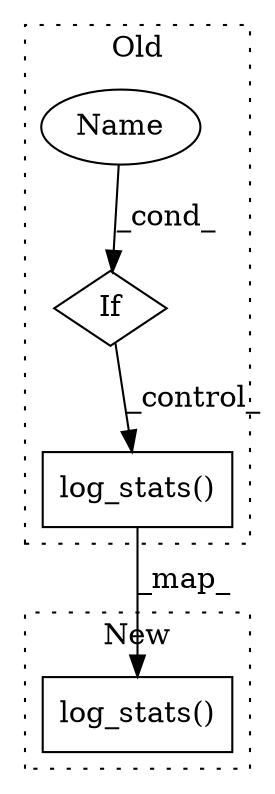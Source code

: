 digraph G {
subgraph cluster0 {
1 [label="log_stats()" a="75" s="9640" l="212" shape="box"];
3 [label="If" a="96" s="9602" l="3" shape="diamond"];
4 [label="Name" a="87" s="9605" l="17" shape="ellipse"];
label = "Old";
style="dotted";
}
subgraph cluster1 {
2 [label="log_stats()" a="75" s="9602" l="196" shape="box"];
label = "New";
style="dotted";
}
1 -> 2 [label="_map_"];
3 -> 1 [label="_control_"];
4 -> 3 [label="_cond_"];
}